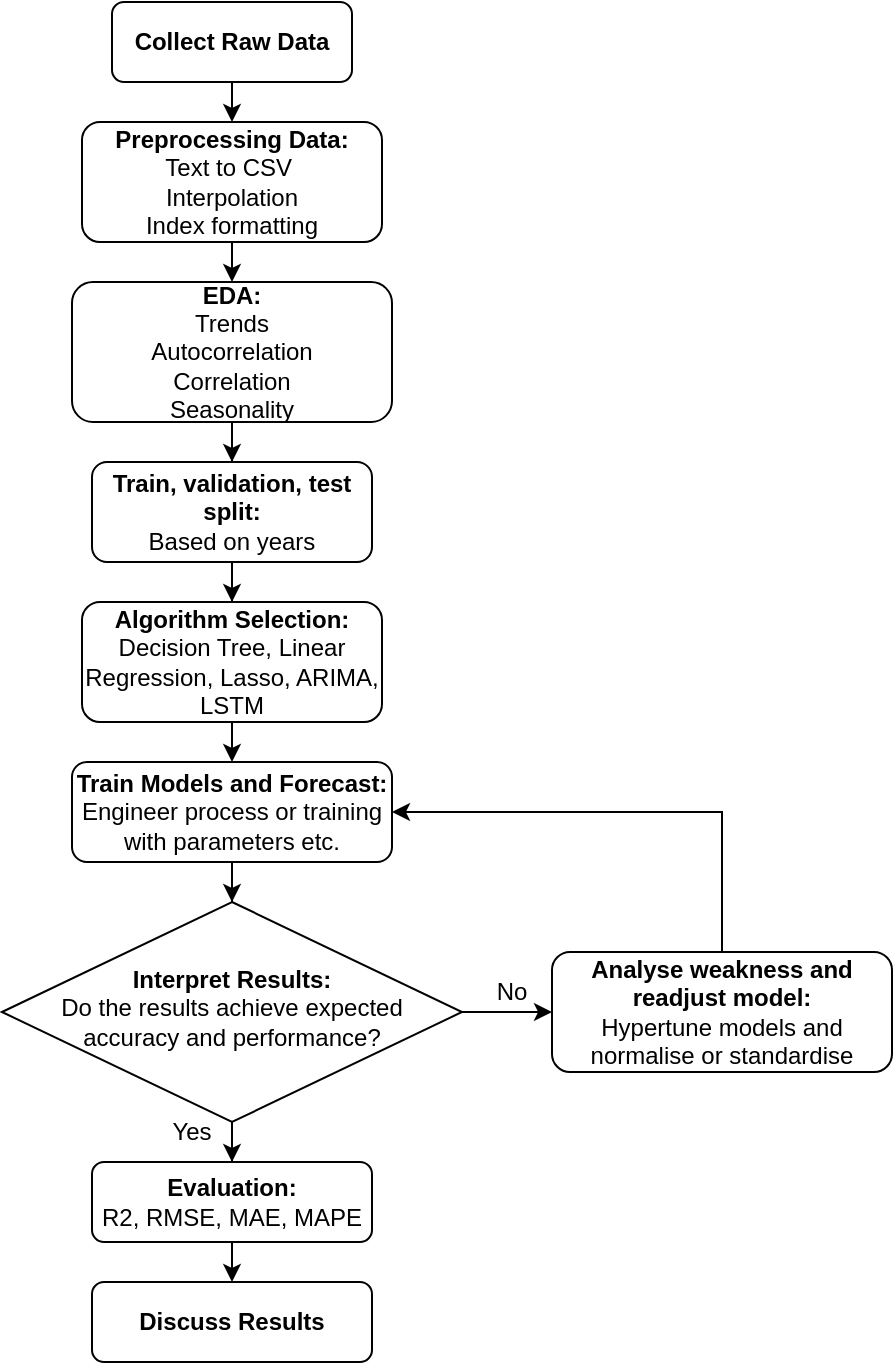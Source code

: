 <mxfile version="24.7.5">
  <diagram id="C5RBs43oDa-KdzZeNtuy" name="Page-1">
    <mxGraphModel dx="1247" dy="713" grid="1" gridSize="10" guides="1" tooltips="1" connect="1" arrows="1" fold="1" page="1" pageScale="1" pageWidth="583" pageHeight="827" math="0" shadow="0">
      <root>
        <mxCell id="WIyWlLk6GJQsqaUBKTNV-0" />
        <mxCell id="WIyWlLk6GJQsqaUBKTNV-1" parent="WIyWlLk6GJQsqaUBKTNV-0" />
        <mxCell id="fOYeoovhFmcz5jTnVl7R-16" style="edgeStyle=orthogonalEdgeStyle;rounded=0;orthogonalLoop=1;jettySize=auto;html=1;exitX=0.5;exitY=1;exitDx=0;exitDy=0;entryX=0.5;entryY=0;entryDx=0;entryDy=0;" edge="1" parent="WIyWlLk6GJQsqaUBKTNV-1" source="WIyWlLk6GJQsqaUBKTNV-3" target="ENvCf0FLttEb4ljnVMvf-1">
          <mxGeometry relative="1" as="geometry" />
        </mxCell>
        <mxCell id="WIyWlLk6GJQsqaUBKTNV-3" value="&lt;b&gt;Collect Raw Data&lt;/b&gt;" style="rounded=1;whiteSpace=wrap;html=1;fontSize=12;glass=0;strokeWidth=1;shadow=0;" parent="WIyWlLk6GJQsqaUBKTNV-1" vertex="1">
          <mxGeometry x="160" y="80" width="120" height="40" as="geometry" />
        </mxCell>
        <mxCell id="fOYeoovhFmcz5jTnVl7R-18" style="edgeStyle=orthogonalEdgeStyle;rounded=0;orthogonalLoop=1;jettySize=auto;html=1;exitX=0.5;exitY=1;exitDx=0;exitDy=0;entryX=0.5;entryY=0;entryDx=0;entryDy=0;" edge="1" parent="WIyWlLk6GJQsqaUBKTNV-1" source="ENvCf0FLttEb4ljnVMvf-1" target="ENvCf0FLttEb4ljnVMvf-2">
          <mxGeometry relative="1" as="geometry" />
        </mxCell>
        <mxCell id="ENvCf0FLttEb4ljnVMvf-1" value="&lt;b&gt;Preprocessing Data:&lt;/b&gt;&lt;div&gt;Text to CSV&amp;nbsp;&lt;/div&gt;&lt;div&gt;Interpolation&lt;/div&gt;&lt;div&gt;Index formatting&lt;/div&gt;" style="rounded=1;whiteSpace=wrap;html=1;fontSize=12;glass=0;strokeWidth=1;shadow=0;" parent="WIyWlLk6GJQsqaUBKTNV-1" vertex="1">
          <mxGeometry x="145" y="140" width="150" height="60" as="geometry" />
        </mxCell>
        <mxCell id="fOYeoovhFmcz5jTnVl7R-21" style="edgeStyle=orthogonalEdgeStyle;rounded=0;orthogonalLoop=1;jettySize=auto;html=1;" edge="1" parent="WIyWlLk6GJQsqaUBKTNV-1" source="ENvCf0FLttEb4ljnVMvf-2" target="ENvCf0FLttEb4ljnVMvf-5">
          <mxGeometry relative="1" as="geometry" />
        </mxCell>
        <mxCell id="ENvCf0FLttEb4ljnVMvf-2" value="&lt;b&gt;EDA:&lt;/b&gt;&lt;div&gt;Trends&lt;/div&gt;&lt;div&gt;Autocorrelation&lt;/div&gt;&lt;div&gt;Correlation&lt;/div&gt;&lt;div&gt;Seasonality&lt;/div&gt;" style="rounded=1;whiteSpace=wrap;html=1;fontSize=12;glass=0;strokeWidth=1;shadow=0;" parent="WIyWlLk6GJQsqaUBKTNV-1" vertex="1">
          <mxGeometry x="140" y="220" width="160" height="70" as="geometry" />
        </mxCell>
        <mxCell id="fOYeoovhFmcz5jTnVl7R-23" value="" style="edgeStyle=orthogonalEdgeStyle;rounded=0;orthogonalLoop=1;jettySize=auto;html=1;" edge="1" parent="WIyWlLk6GJQsqaUBKTNV-1" source="ENvCf0FLttEb4ljnVMvf-5" target="fOYeoovhFmcz5jTnVl7R-11">
          <mxGeometry relative="1" as="geometry" />
        </mxCell>
        <mxCell id="ENvCf0FLttEb4ljnVMvf-5" value="&lt;div&gt;&lt;b&gt;&lt;br&gt;&lt;/b&gt;&lt;/div&gt;&lt;b&gt;Train, validation, test split:&lt;/b&gt;&lt;div&gt;Based on years&lt;/div&gt;&lt;div&gt;&lt;div&gt;&lt;b&gt;&lt;span style=&quot;color: rgba(0, 0, 0, 0); font-family: monospace; font-size: 0px; text-align: start; text-wrap: nowrap;&quot;&gt;Base%3CmxGraphModel%3E%3Croot%3E%3CmxCell%20id%3D%220%22%2F%3E%3CmxCell%20id%3D%221%22%20parent%3D%220%22%2F%3E%3CmxCell%20id%3D%222%22%20value%3D%22EDA%22%20style%3D%22rounded%3D1%3BwhiteSpace%3Dwrap%3Bhtml%3D1%3BfontSize%3D12%3Bglass%3D0%3BstrokeWidth%3D1%3Bshadow%3D0%3B%22%20vertex%3D%221%22%20parent%3D%221%22%3E%3CmxGeometry%20x%3D%22160%22%20y%3D%22240%22%20width%3D%22120%22%20height%3D%2240%22%20as%3D%22geometry%22%2F%3E%3C%2FmxCell%3E%3C%2Froot%3E%3C%2FmxGraphModel%3E&lt;/span&gt;&lt;/b&gt;&lt;/div&gt;&lt;/div&gt;" style="rounded=1;whiteSpace=wrap;html=1;fontSize=12;glass=0;strokeWidth=1;shadow=0;" parent="WIyWlLk6GJQsqaUBKTNV-1" vertex="1">
          <mxGeometry x="150" y="310" width="140" height="50" as="geometry" />
        </mxCell>
        <mxCell id="fOYeoovhFmcz5jTnVl7R-26" value="" style="edgeStyle=orthogonalEdgeStyle;rounded=0;orthogonalLoop=1;jettySize=auto;html=1;" edge="1" parent="WIyWlLk6GJQsqaUBKTNV-1" source="ENvCf0FLttEb4ljnVMvf-9" target="ENvCf0FLttEb4ljnVMvf-10">
          <mxGeometry relative="1" as="geometry" />
        </mxCell>
        <mxCell id="ENvCf0FLttEb4ljnVMvf-9" value="&lt;b&gt;Train Models and Forecast:&lt;/b&gt;&lt;div&gt;Engineer process or training with parameters etc.&lt;/div&gt;" style="rounded=1;whiteSpace=wrap;html=1;fontSize=12;glass=0;strokeWidth=1;shadow=0;" parent="WIyWlLk6GJQsqaUBKTNV-1" vertex="1">
          <mxGeometry x="140" y="460" width="160" height="50" as="geometry" />
        </mxCell>
        <mxCell id="fOYeoovhFmcz5jTnVl7R-27" value="" style="edgeStyle=orthogonalEdgeStyle;rounded=0;orthogonalLoop=1;jettySize=auto;html=1;" edge="1" parent="WIyWlLk6GJQsqaUBKTNV-1" source="ENvCf0FLttEb4ljnVMvf-10" target="ENvCf0FLttEb4ljnVMvf-15">
          <mxGeometry relative="1" as="geometry" />
        </mxCell>
        <mxCell id="fOYeoovhFmcz5jTnVl7R-28" value="" style="edgeStyle=orthogonalEdgeStyle;rounded=0;orthogonalLoop=1;jettySize=auto;html=1;" edge="1" parent="WIyWlLk6GJQsqaUBKTNV-1" source="ENvCf0FLttEb4ljnVMvf-10" target="ENvCf0FLttEb4ljnVMvf-16">
          <mxGeometry relative="1" as="geometry" />
        </mxCell>
        <mxCell id="ENvCf0FLttEb4ljnVMvf-10" value="&lt;div&gt;&lt;b style=&quot;background-color: initial;&quot;&gt;Interpret&amp;nbsp;&lt;/b&gt;&lt;b style=&quot;background-color: initial;&quot;&gt;Results:&lt;/b&gt;&lt;/div&gt;&lt;div&gt;Do the results&amp;nbsp;&lt;span style=&quot;background-color: initial;&quot;&gt;achieve&amp;nbsp;&lt;/span&gt;&lt;span style=&quot;background-color: initial;&quot;&gt;expected accuracy&amp;nbsp;&lt;/span&gt;&lt;span style=&quot;background-color: initial;&quot;&gt;and performance?&lt;/span&gt;&lt;/div&gt;" style="rhombus;whiteSpace=wrap;html=1;shadow=0;fontFamily=Helvetica;fontSize=12;align=center;strokeWidth=1;spacing=6;spacingTop=-4;" parent="WIyWlLk6GJQsqaUBKTNV-1" vertex="1">
          <mxGeometry x="105" y="530" width="230" height="110" as="geometry" />
        </mxCell>
        <mxCell id="fOYeoovhFmcz5jTnVl7R-33" style="edgeStyle=orthogonalEdgeStyle;rounded=0;orthogonalLoop=1;jettySize=auto;html=1;exitX=0.5;exitY=1;exitDx=0;exitDy=0;entryX=0.5;entryY=0;entryDx=0;entryDy=0;" edge="1" parent="WIyWlLk6GJQsqaUBKTNV-1" source="ENvCf0FLttEb4ljnVMvf-15" target="fOYeoovhFmcz5jTnVl7R-32">
          <mxGeometry relative="1" as="geometry" />
        </mxCell>
        <mxCell id="ENvCf0FLttEb4ljnVMvf-15" value="&lt;b&gt;Evaluation:&lt;/b&gt;&lt;div&gt;R2, RMSE, MAE, MAPE&lt;/div&gt;" style="rounded=1;whiteSpace=wrap;html=1;fontSize=12;glass=0;strokeWidth=1;shadow=0;" parent="WIyWlLk6GJQsqaUBKTNV-1" vertex="1">
          <mxGeometry x="150" y="660" width="140" height="40" as="geometry" />
        </mxCell>
        <mxCell id="fOYeoovhFmcz5jTnVl7R-31" style="edgeStyle=orthogonalEdgeStyle;rounded=0;orthogonalLoop=1;jettySize=auto;html=1;exitX=0.5;exitY=0;exitDx=0;exitDy=0;entryX=1;entryY=0.5;entryDx=0;entryDy=0;" edge="1" parent="WIyWlLk6GJQsqaUBKTNV-1" source="ENvCf0FLttEb4ljnVMvf-16" target="ENvCf0FLttEb4ljnVMvf-9">
          <mxGeometry relative="1" as="geometry" />
        </mxCell>
        <mxCell id="ENvCf0FLttEb4ljnVMvf-16" value="&lt;div&gt;&lt;b&gt;Analyse weakness and readjust model:&lt;/b&gt;&lt;/div&gt;Hypertune models and normalise or standardise" style="rounded=1;whiteSpace=wrap;html=1;fontSize=12;glass=0;strokeWidth=1;shadow=0;" parent="WIyWlLk6GJQsqaUBKTNV-1" vertex="1">
          <mxGeometry x="380" y="555" width="170" height="60" as="geometry" />
        </mxCell>
        <mxCell id="fOYeoovhFmcz5jTnVl7R-25" value="" style="edgeStyle=orthogonalEdgeStyle;rounded=0;orthogonalLoop=1;jettySize=auto;html=1;" edge="1" parent="WIyWlLk6GJQsqaUBKTNV-1" source="fOYeoovhFmcz5jTnVl7R-11">
          <mxGeometry relative="1" as="geometry">
            <mxPoint x="220" y="460" as="targetPoint" />
          </mxGeometry>
        </mxCell>
        <mxCell id="fOYeoovhFmcz5jTnVl7R-11" value="&lt;b&gt;Algorithm Selection:&lt;/b&gt;&lt;div&gt;Decision Tree, Linear Regression, Lasso, ARIMA, LSTM&lt;/div&gt;" style="rounded=1;whiteSpace=wrap;html=1;fontSize=12;glass=0;strokeWidth=1;shadow=0;" vertex="1" parent="WIyWlLk6GJQsqaUBKTNV-1">
          <mxGeometry x="145" y="380" width="150" height="60" as="geometry" />
        </mxCell>
        <mxCell id="fOYeoovhFmcz5jTnVl7R-29" value="Yes" style="text;html=1;align=center;verticalAlign=middle;whiteSpace=wrap;rounded=0;" vertex="1" parent="WIyWlLk6GJQsqaUBKTNV-1">
          <mxGeometry x="170" y="630" width="60" height="30" as="geometry" />
        </mxCell>
        <mxCell id="fOYeoovhFmcz5jTnVl7R-30" value="No" style="text;html=1;align=center;verticalAlign=middle;whiteSpace=wrap;rounded=0;" vertex="1" parent="WIyWlLk6GJQsqaUBKTNV-1">
          <mxGeometry x="330" y="560" width="60" height="30" as="geometry" />
        </mxCell>
        <mxCell id="fOYeoovhFmcz5jTnVl7R-32" value="&lt;b&gt;Discuss Results&lt;/b&gt;" style="rounded=1;whiteSpace=wrap;html=1;fontSize=12;glass=0;strokeWidth=1;shadow=0;" vertex="1" parent="WIyWlLk6GJQsqaUBKTNV-1">
          <mxGeometry x="150" y="720" width="140" height="40" as="geometry" />
        </mxCell>
      </root>
    </mxGraphModel>
  </diagram>
</mxfile>

